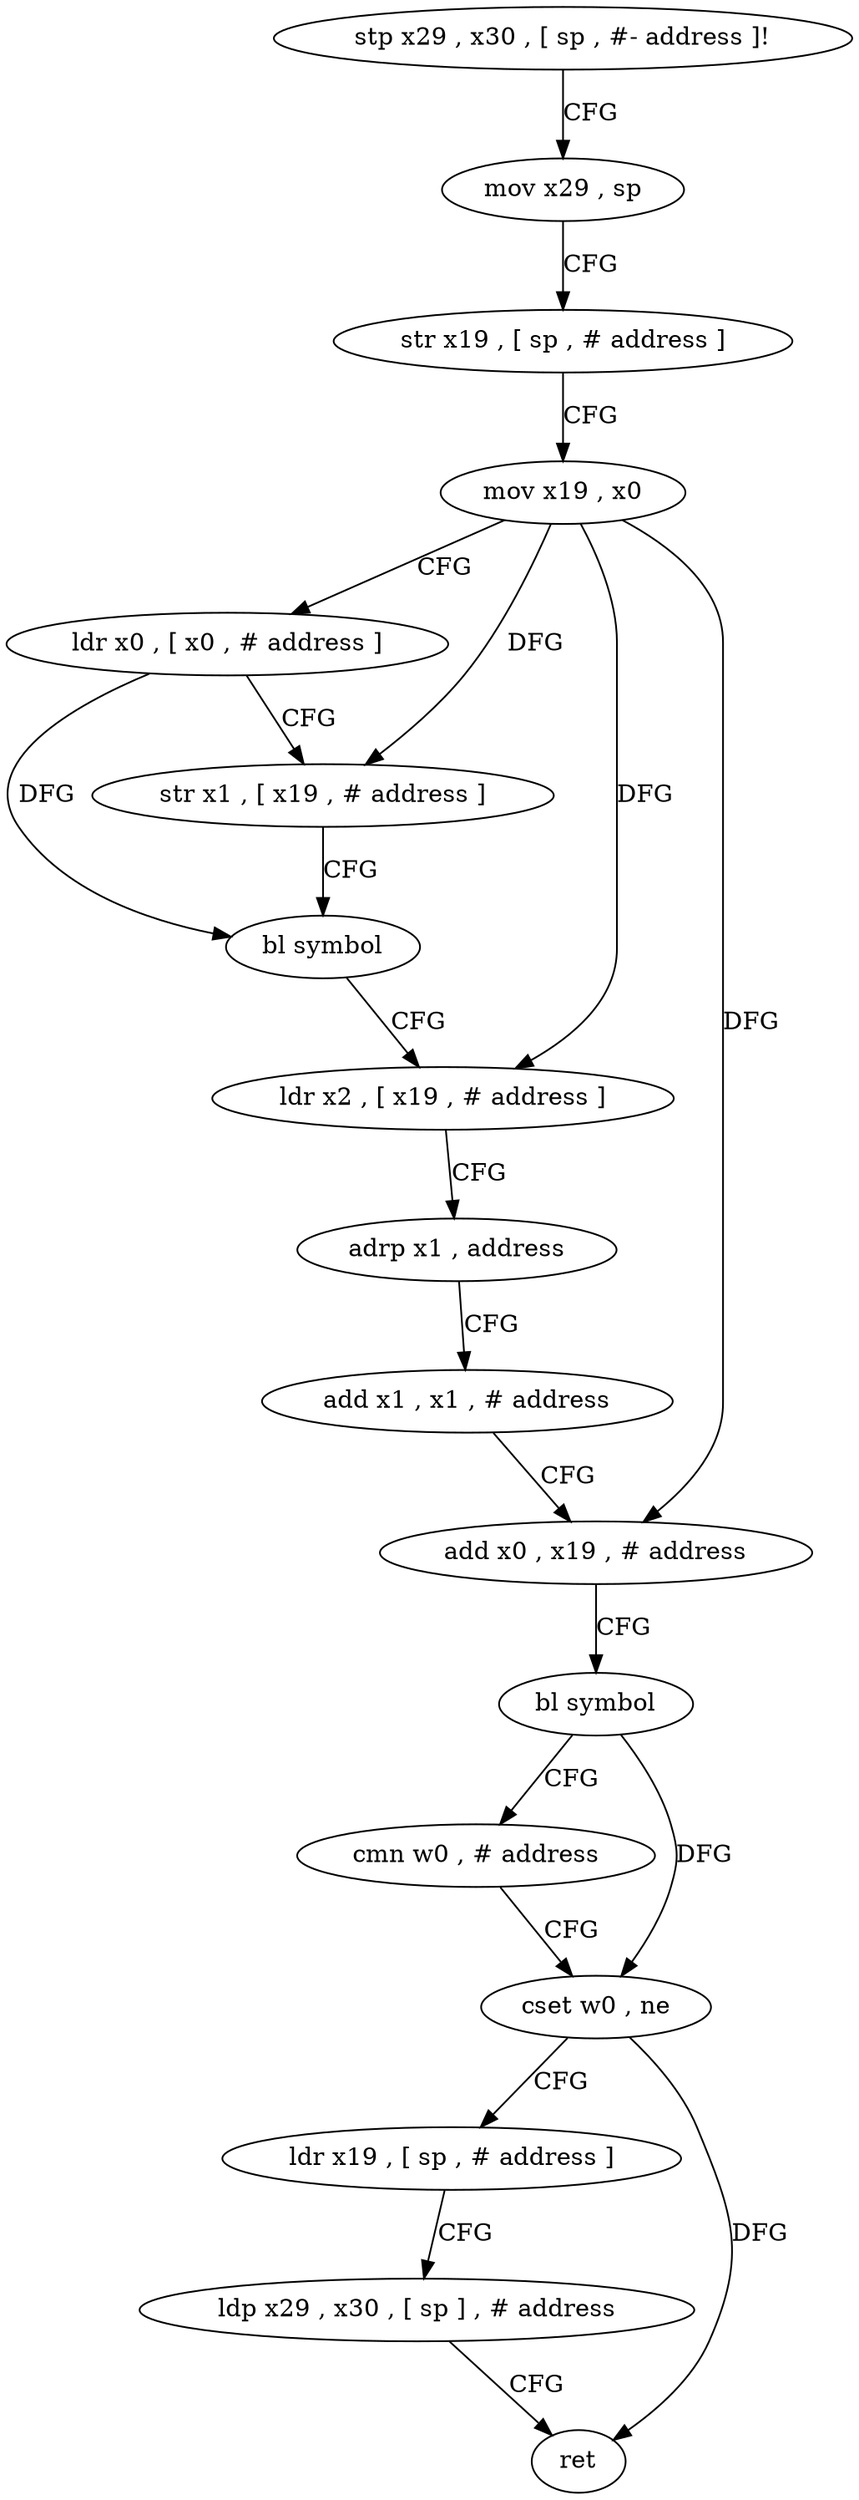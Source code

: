 digraph "func" {
"84728" [label = "stp x29 , x30 , [ sp , #- address ]!" ]
"84732" [label = "mov x29 , sp" ]
"84736" [label = "str x19 , [ sp , # address ]" ]
"84740" [label = "mov x19 , x0" ]
"84744" [label = "ldr x0 , [ x0 , # address ]" ]
"84748" [label = "str x1 , [ x19 , # address ]" ]
"84752" [label = "bl symbol" ]
"84756" [label = "ldr x2 , [ x19 , # address ]" ]
"84760" [label = "adrp x1 , address" ]
"84764" [label = "add x1 , x1 , # address" ]
"84768" [label = "add x0 , x19 , # address" ]
"84772" [label = "bl symbol" ]
"84776" [label = "cmn w0 , # address" ]
"84780" [label = "cset w0 , ne" ]
"84784" [label = "ldr x19 , [ sp , # address ]" ]
"84788" [label = "ldp x29 , x30 , [ sp ] , # address" ]
"84792" [label = "ret" ]
"84728" -> "84732" [ label = "CFG" ]
"84732" -> "84736" [ label = "CFG" ]
"84736" -> "84740" [ label = "CFG" ]
"84740" -> "84744" [ label = "CFG" ]
"84740" -> "84748" [ label = "DFG" ]
"84740" -> "84756" [ label = "DFG" ]
"84740" -> "84768" [ label = "DFG" ]
"84744" -> "84748" [ label = "CFG" ]
"84744" -> "84752" [ label = "DFG" ]
"84748" -> "84752" [ label = "CFG" ]
"84752" -> "84756" [ label = "CFG" ]
"84756" -> "84760" [ label = "CFG" ]
"84760" -> "84764" [ label = "CFG" ]
"84764" -> "84768" [ label = "CFG" ]
"84768" -> "84772" [ label = "CFG" ]
"84772" -> "84776" [ label = "CFG" ]
"84772" -> "84780" [ label = "DFG" ]
"84776" -> "84780" [ label = "CFG" ]
"84780" -> "84784" [ label = "CFG" ]
"84780" -> "84792" [ label = "DFG" ]
"84784" -> "84788" [ label = "CFG" ]
"84788" -> "84792" [ label = "CFG" ]
}
